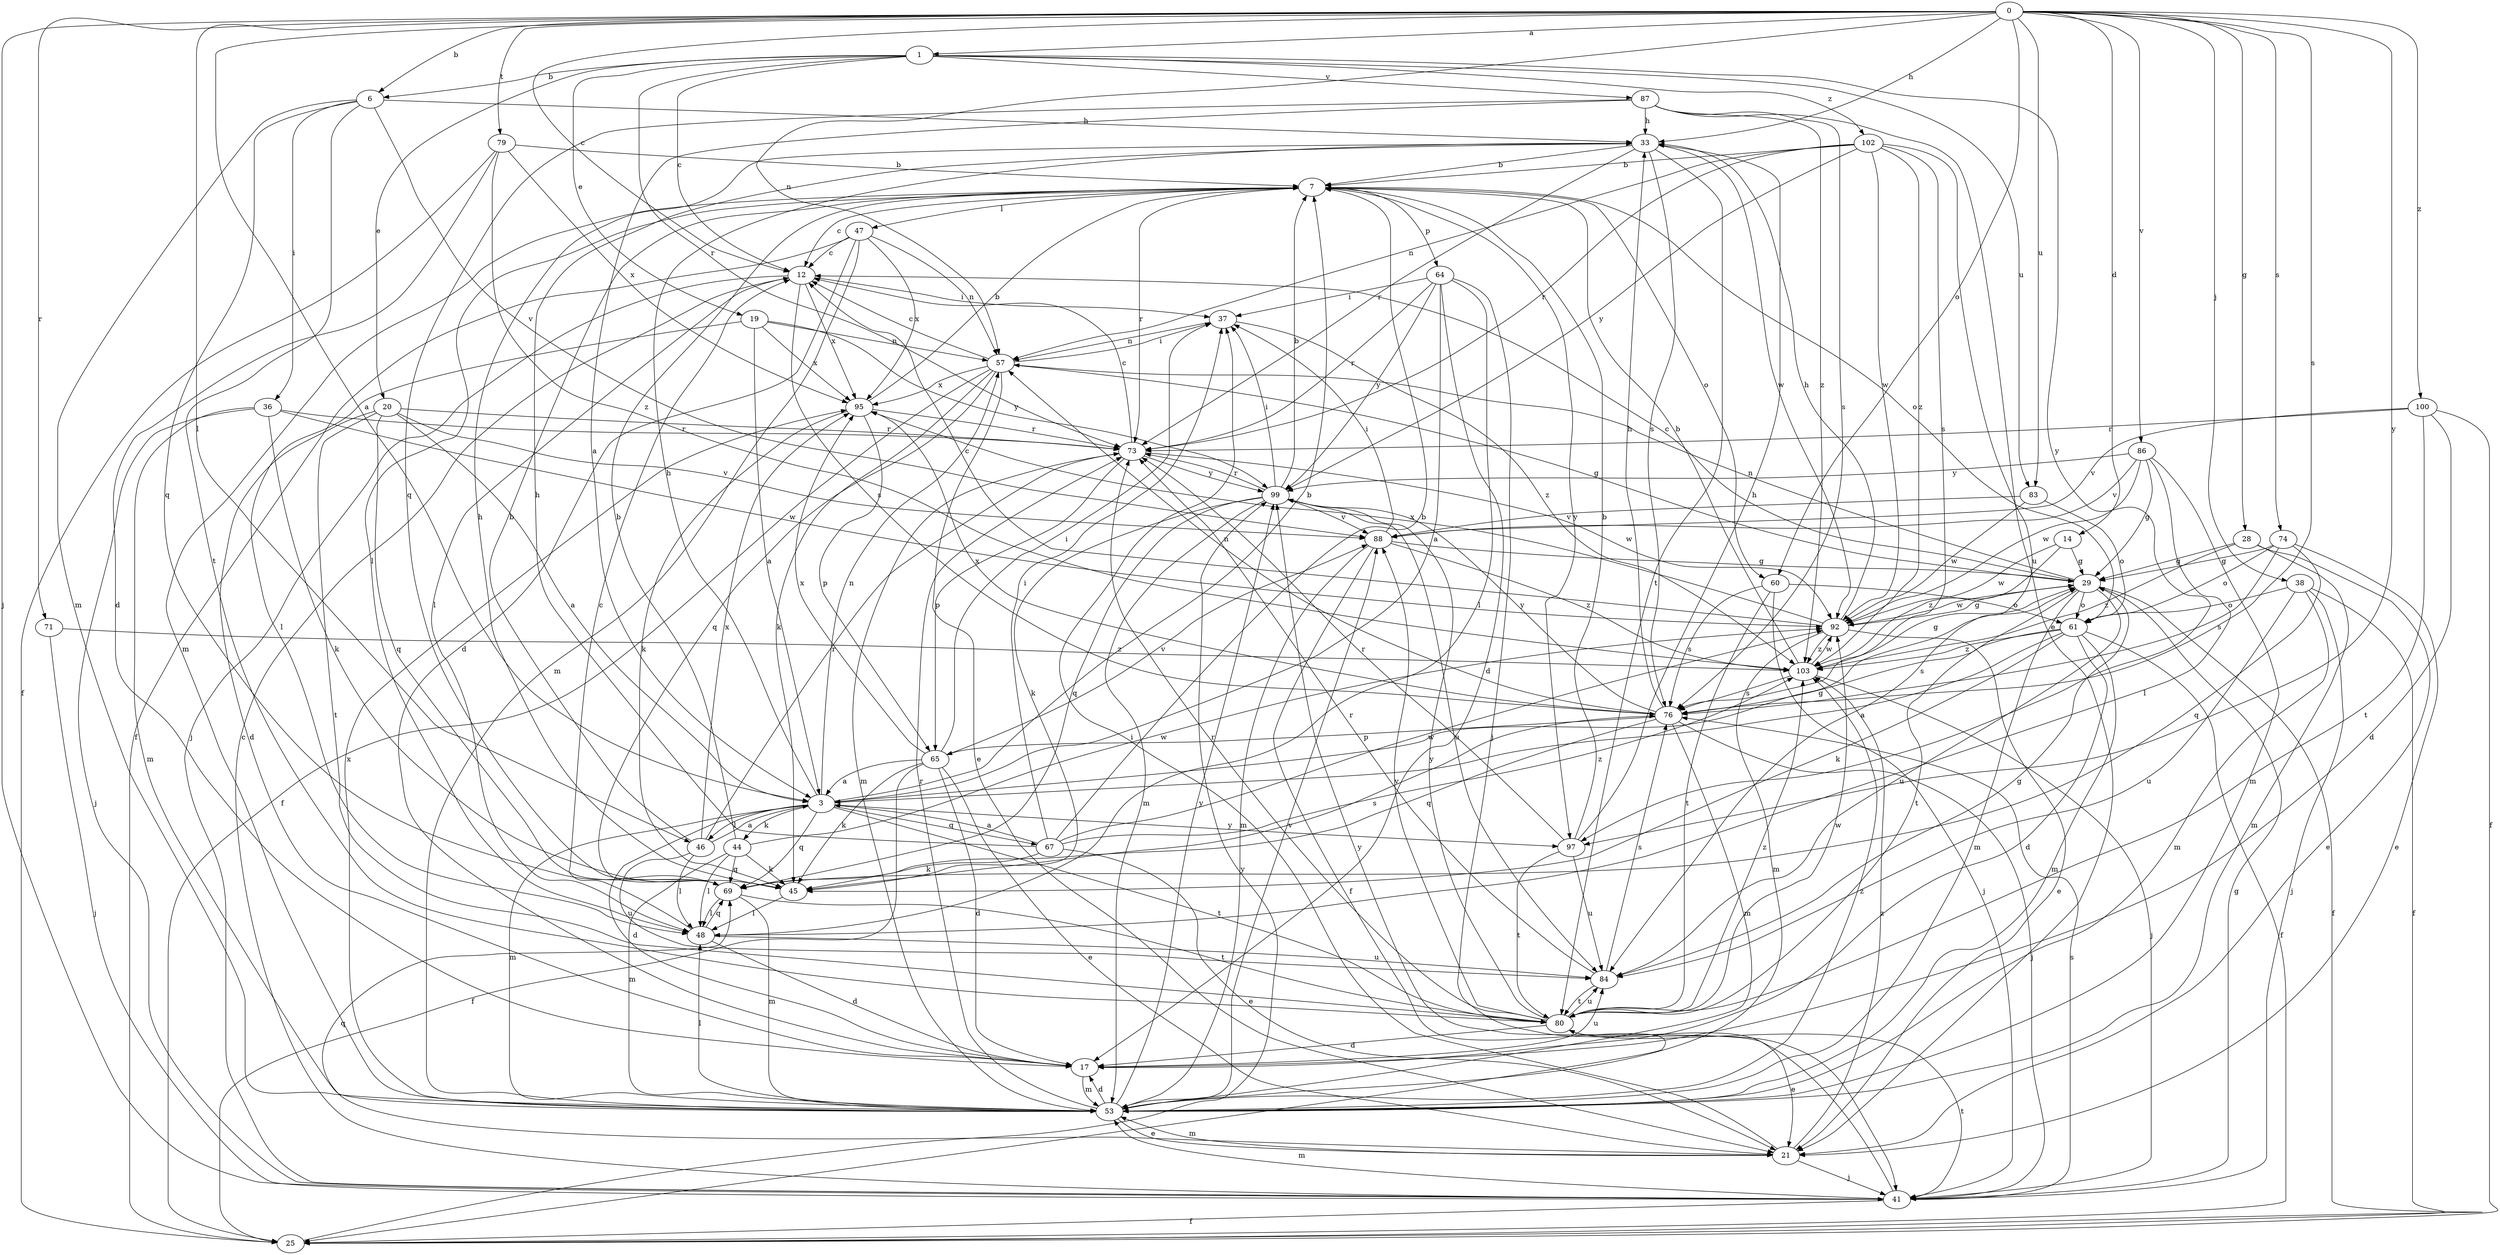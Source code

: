 strict digraph  {
0;
1;
3;
6;
7;
12;
14;
17;
19;
20;
21;
25;
28;
29;
33;
36;
37;
38;
41;
44;
45;
46;
47;
48;
53;
57;
60;
61;
64;
65;
67;
69;
71;
73;
74;
76;
79;
80;
83;
84;
86;
87;
88;
92;
95;
97;
99;
100;
102;
103;
0 -> 1  [label=a];
0 -> 3  [label=a];
0 -> 6  [label=b];
0 -> 12  [label=c];
0 -> 14  [label=d];
0 -> 28  [label=g];
0 -> 33  [label=h];
0 -> 38  [label=j];
0 -> 41  [label=j];
0 -> 46  [label=l];
0 -> 57  [label=n];
0 -> 60  [label=o];
0 -> 71  [label=r];
0 -> 74  [label=s];
0 -> 76  [label=s];
0 -> 79  [label=t];
0 -> 83  [label=u];
0 -> 86  [label=v];
0 -> 97  [label=y];
0 -> 100  [label=z];
1 -> 6  [label=b];
1 -> 12  [label=c];
1 -> 19  [label=e];
1 -> 20  [label=e];
1 -> 73  [label=r];
1 -> 83  [label=u];
1 -> 87  [label=v];
1 -> 97  [label=y];
1 -> 102  [label=z];
3 -> 7  [label=b];
3 -> 17  [label=d];
3 -> 29  [label=g];
3 -> 33  [label=h];
3 -> 44  [label=k];
3 -> 46  [label=l];
3 -> 53  [label=m];
3 -> 57  [label=n];
3 -> 67  [label=q];
3 -> 69  [label=q];
3 -> 80  [label=t];
3 -> 97  [label=y];
6 -> 33  [label=h];
6 -> 36  [label=i];
6 -> 53  [label=m];
6 -> 69  [label=q];
6 -> 80  [label=t];
6 -> 88  [label=v];
7 -> 12  [label=c];
7 -> 47  [label=l];
7 -> 48  [label=l];
7 -> 53  [label=m];
7 -> 60  [label=o];
7 -> 61  [label=o];
7 -> 64  [label=p];
7 -> 73  [label=r];
7 -> 97  [label=y];
12 -> 37  [label=i];
12 -> 41  [label=j];
12 -> 48  [label=l];
12 -> 76  [label=s];
12 -> 95  [label=x];
14 -> 29  [label=g];
14 -> 92  [label=w];
14 -> 103  [label=z];
17 -> 53  [label=m];
17 -> 84  [label=u];
19 -> 3  [label=a];
19 -> 48  [label=l];
19 -> 57  [label=n];
19 -> 95  [label=x];
19 -> 99  [label=y];
20 -> 3  [label=a];
20 -> 17  [label=d];
20 -> 69  [label=q];
20 -> 73  [label=r];
20 -> 80  [label=t];
20 -> 88  [label=v];
21 -> 37  [label=i];
21 -> 41  [label=j];
21 -> 53  [label=m];
21 -> 69  [label=q];
21 -> 103  [label=z];
25 -> 99  [label=y];
28 -> 21  [label=e];
28 -> 29  [label=g];
28 -> 53  [label=m];
28 -> 103  [label=z];
29 -> 12  [label=c];
29 -> 25  [label=f];
29 -> 53  [label=m];
29 -> 57  [label=n];
29 -> 61  [label=o];
29 -> 80  [label=t];
29 -> 84  [label=u];
29 -> 92  [label=w];
33 -> 7  [label=b];
33 -> 73  [label=r];
33 -> 76  [label=s];
33 -> 80  [label=t];
33 -> 92  [label=w];
36 -> 41  [label=j];
36 -> 45  [label=k];
36 -> 53  [label=m];
36 -> 73  [label=r];
36 -> 92  [label=w];
37 -> 57  [label=n];
37 -> 103  [label=z];
38 -> 25  [label=f];
38 -> 41  [label=j];
38 -> 53  [label=m];
38 -> 61  [label=o];
38 -> 84  [label=u];
41 -> 12  [label=c];
41 -> 25  [label=f];
41 -> 29  [label=g];
41 -> 53  [label=m];
41 -> 76  [label=s];
41 -> 80  [label=t];
41 -> 99  [label=y];
44 -> 7  [label=b];
44 -> 45  [label=k];
44 -> 48  [label=l];
44 -> 53  [label=m];
44 -> 69  [label=q];
44 -> 92  [label=w];
45 -> 33  [label=h];
45 -> 48  [label=l];
45 -> 76  [label=s];
46 -> 3  [label=a];
46 -> 7  [label=b];
46 -> 48  [label=l];
46 -> 73  [label=r];
46 -> 84  [label=u];
46 -> 95  [label=x];
47 -> 12  [label=c];
47 -> 17  [label=d];
47 -> 25  [label=f];
47 -> 53  [label=m];
47 -> 57  [label=n];
47 -> 95  [label=x];
48 -> 12  [label=c];
48 -> 17  [label=d];
48 -> 69  [label=q];
48 -> 84  [label=u];
53 -> 17  [label=d];
53 -> 21  [label=e];
53 -> 48  [label=l];
53 -> 73  [label=r];
53 -> 88  [label=v];
53 -> 95  [label=x];
53 -> 99  [label=y];
53 -> 103  [label=z];
57 -> 12  [label=c];
57 -> 21  [label=e];
57 -> 25  [label=f];
57 -> 29  [label=g];
57 -> 37  [label=i];
57 -> 45  [label=k];
57 -> 69  [label=q];
57 -> 95  [label=x];
60 -> 41  [label=j];
60 -> 61  [label=o];
60 -> 76  [label=s];
60 -> 80  [label=t];
61 -> 3  [label=a];
61 -> 17  [label=d];
61 -> 25  [label=f];
61 -> 45  [label=k];
61 -> 53  [label=m];
61 -> 76  [label=s];
61 -> 103  [label=z];
64 -> 3  [label=a];
64 -> 17  [label=d];
64 -> 37  [label=i];
64 -> 41  [label=j];
64 -> 48  [label=l];
64 -> 73  [label=r];
64 -> 99  [label=y];
65 -> 3  [label=a];
65 -> 17  [label=d];
65 -> 21  [label=e];
65 -> 25  [label=f];
65 -> 37  [label=i];
65 -> 45  [label=k];
65 -> 88  [label=v];
65 -> 95  [label=x];
67 -> 3  [label=a];
67 -> 7  [label=b];
67 -> 21  [label=e];
67 -> 33  [label=h];
67 -> 37  [label=i];
67 -> 45  [label=k];
67 -> 92  [label=w];
67 -> 103  [label=z];
69 -> 48  [label=l];
69 -> 53  [label=m];
69 -> 80  [label=t];
71 -> 41  [label=j];
71 -> 103  [label=z];
73 -> 12  [label=c];
73 -> 53  [label=m];
73 -> 65  [label=p];
73 -> 92  [label=w];
73 -> 99  [label=y];
74 -> 21  [label=e];
74 -> 29  [label=g];
74 -> 61  [label=o];
74 -> 69  [label=q];
74 -> 76  [label=s];
76 -> 33  [label=h];
76 -> 41  [label=j];
76 -> 53  [label=m];
76 -> 57  [label=n];
76 -> 65  [label=p];
76 -> 69  [label=q];
76 -> 95  [label=x];
76 -> 99  [label=y];
79 -> 7  [label=b];
79 -> 17  [label=d];
79 -> 25  [label=f];
79 -> 95  [label=x];
79 -> 103  [label=z];
80 -> 17  [label=d];
80 -> 21  [label=e];
80 -> 73  [label=r];
80 -> 84  [label=u];
80 -> 88  [label=v];
80 -> 92  [label=w];
80 -> 99  [label=y];
80 -> 103  [label=z];
83 -> 61  [label=o];
83 -> 88  [label=v];
83 -> 92  [label=w];
84 -> 29  [label=g];
84 -> 73  [label=r];
84 -> 76  [label=s];
84 -> 80  [label=t];
86 -> 29  [label=g];
86 -> 48  [label=l];
86 -> 53  [label=m];
86 -> 88  [label=v];
86 -> 92  [label=w];
86 -> 99  [label=y];
87 -> 3  [label=a];
87 -> 21  [label=e];
87 -> 33  [label=h];
87 -> 69  [label=q];
87 -> 76  [label=s];
87 -> 103  [label=z];
88 -> 25  [label=f];
88 -> 29  [label=g];
88 -> 37  [label=i];
88 -> 53  [label=m];
88 -> 103  [label=z];
92 -> 12  [label=c];
92 -> 21  [label=e];
92 -> 29  [label=g];
92 -> 33  [label=h];
92 -> 53  [label=m];
92 -> 95  [label=x];
92 -> 103  [label=z];
95 -> 7  [label=b];
95 -> 45  [label=k];
95 -> 65  [label=p];
95 -> 73  [label=r];
97 -> 7  [label=b];
97 -> 33  [label=h];
97 -> 73  [label=r];
97 -> 80  [label=t];
97 -> 84  [label=u];
99 -> 7  [label=b];
99 -> 37  [label=i];
99 -> 45  [label=k];
99 -> 53  [label=m];
99 -> 69  [label=q];
99 -> 73  [label=r];
99 -> 84  [label=u];
99 -> 88  [label=v];
100 -> 17  [label=d];
100 -> 25  [label=f];
100 -> 73  [label=r];
100 -> 80  [label=t];
100 -> 88  [label=v];
102 -> 7  [label=b];
102 -> 57  [label=n];
102 -> 73  [label=r];
102 -> 76  [label=s];
102 -> 84  [label=u];
102 -> 92  [label=w];
102 -> 99  [label=y];
102 -> 103  [label=z];
103 -> 7  [label=b];
103 -> 29  [label=g];
103 -> 41  [label=j];
103 -> 76  [label=s];
103 -> 92  [label=w];
}
